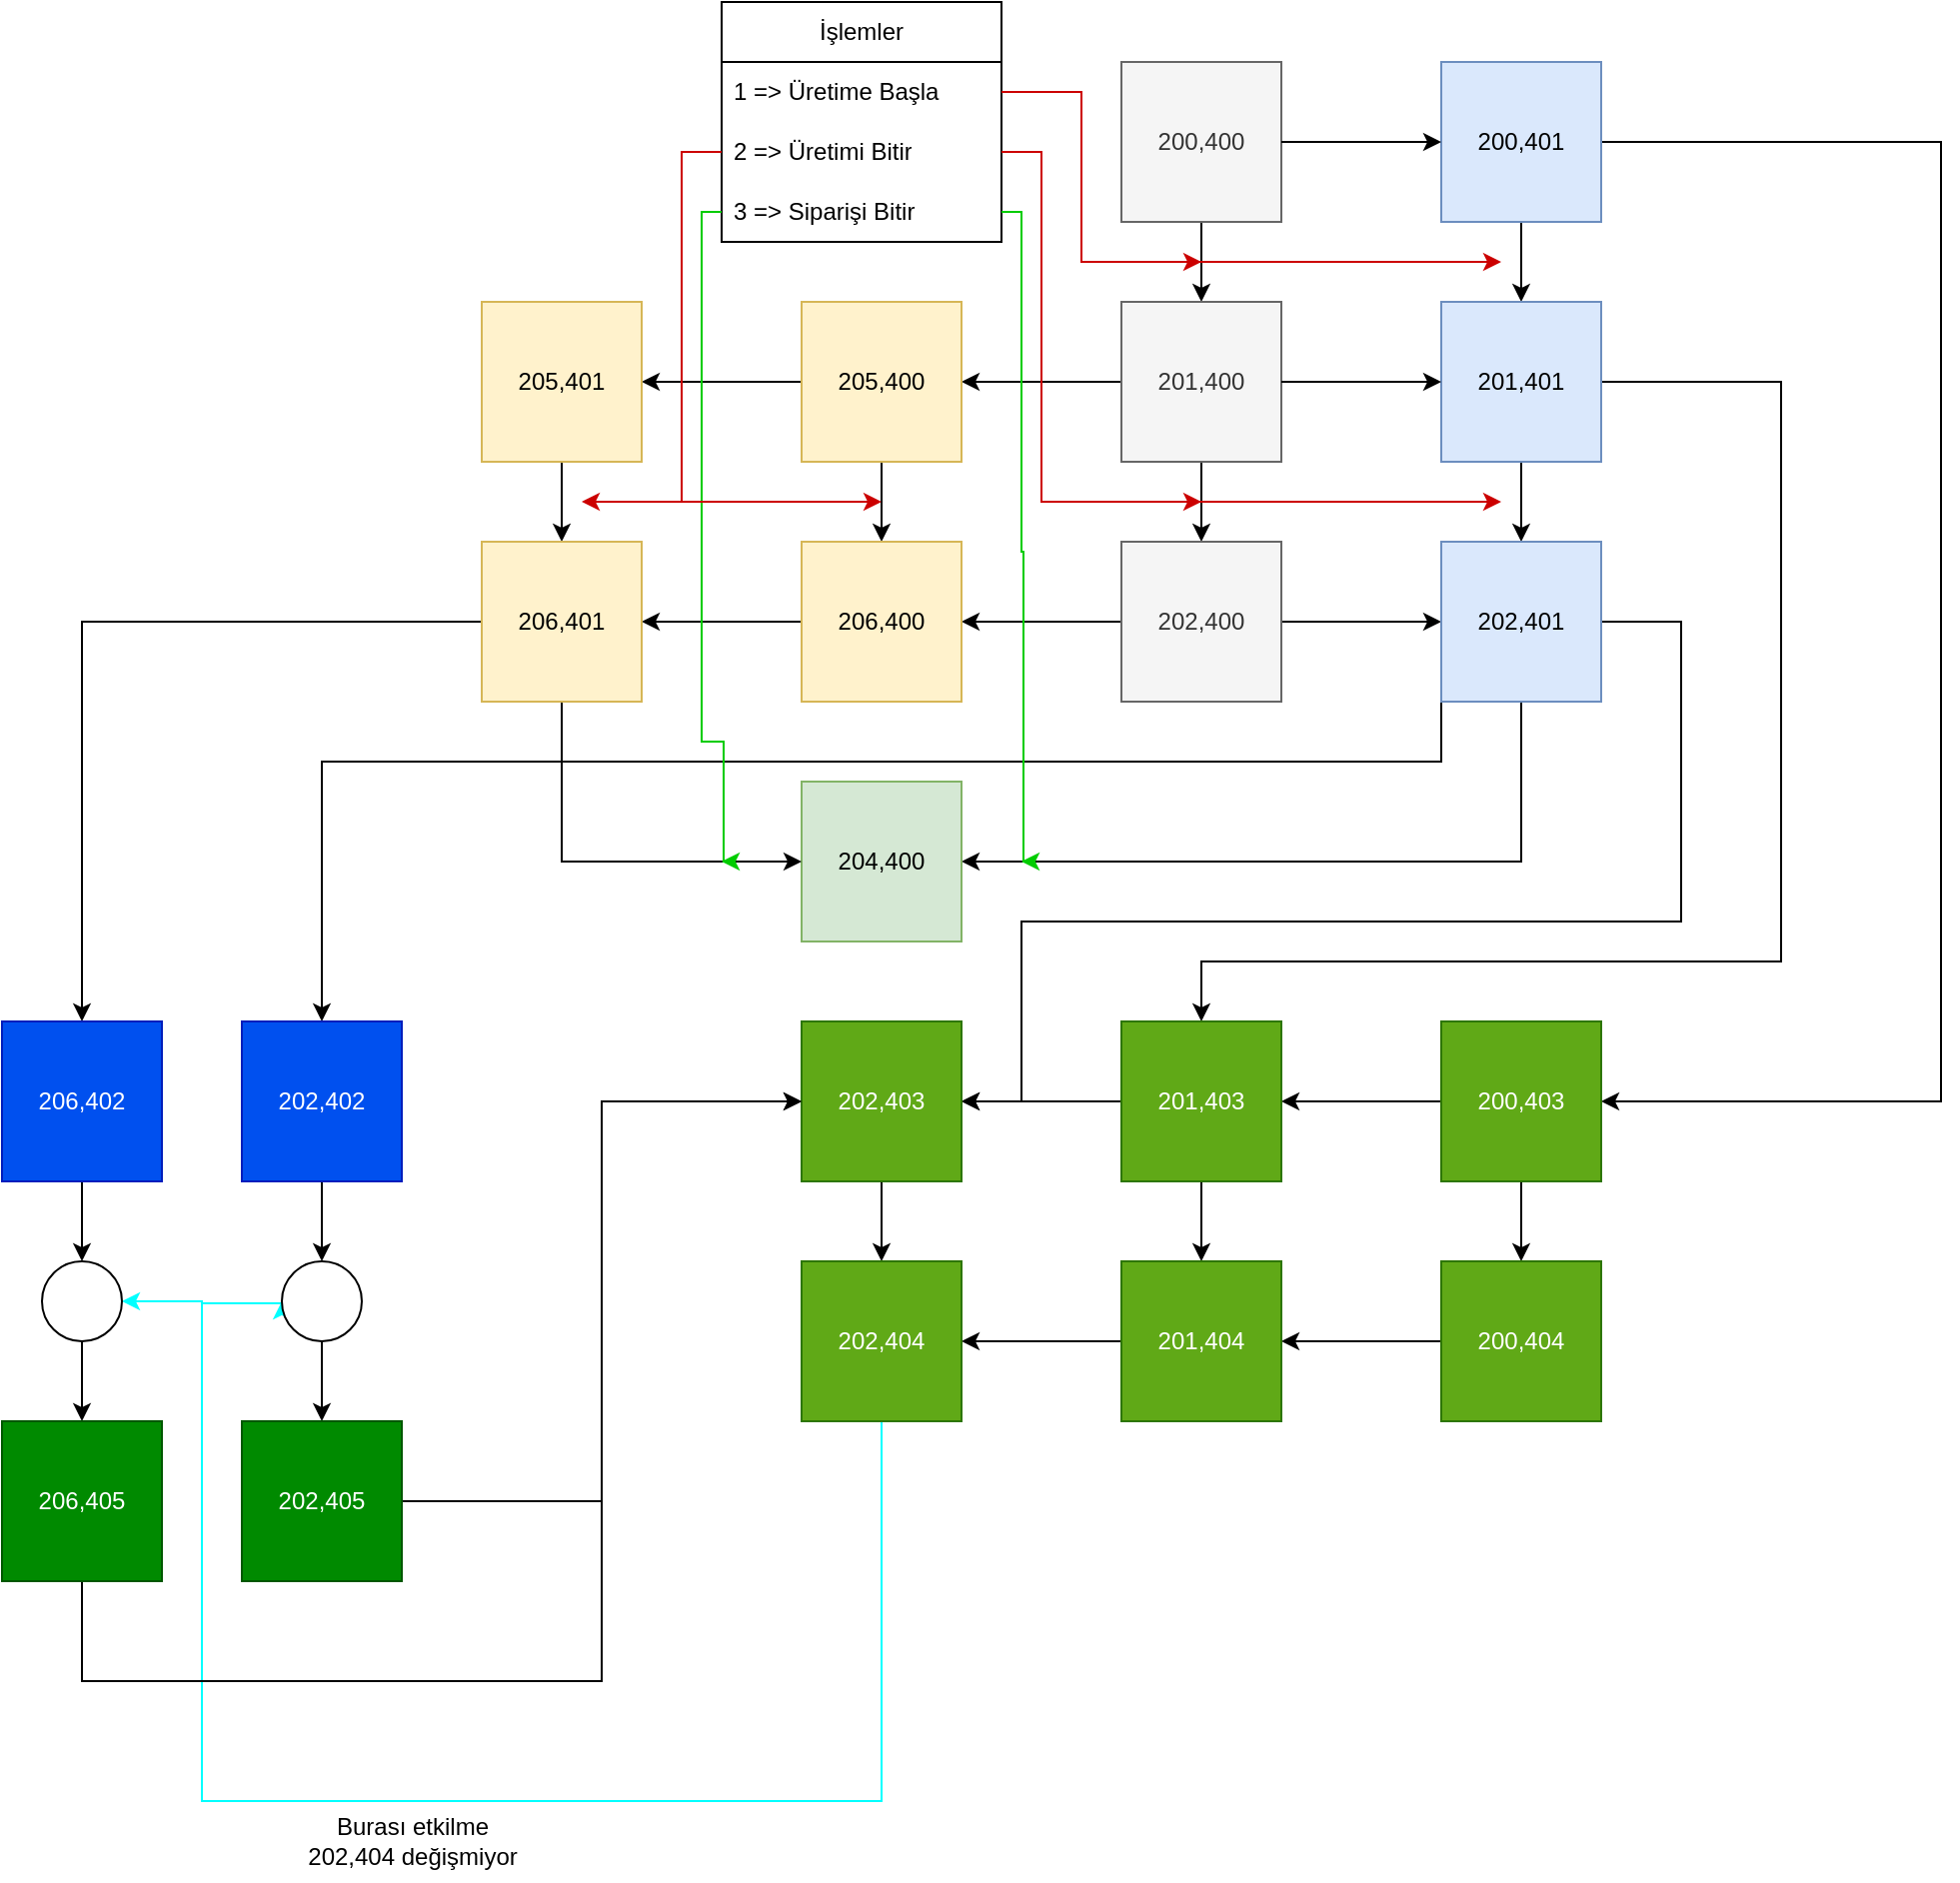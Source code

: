 <mxfile version="26.0.5">
  <diagram name="Sayfa -1" id="rt4rzsd_kUnmTgCIrP4J">
    <mxGraphModel dx="2261" dy="780" grid="1" gridSize="10" guides="1" tooltips="1" connect="1" arrows="1" fold="1" page="1" pageScale="1" pageWidth="827" pageHeight="1169" math="0" shadow="0">
      <root>
        <mxCell id="0" />
        <mxCell id="1" parent="0" />
        <mxCell id="Jg-Q7u7jgiy3Y-VFD5Qe-31" style="edgeStyle=orthogonalEdgeStyle;rounded=0;orthogonalLoop=1;jettySize=auto;html=1;entryX=0.5;entryY=0;entryDx=0;entryDy=0;" edge="1" parent="1" target="Jg-Q7u7jgiy3Y-VFD5Qe-4">
          <mxGeometry relative="1" as="geometry">
            <mxPoint x="520" y="80" as="sourcePoint" />
            <Array as="points">
              <mxPoint x="560" y="80" />
            </Array>
          </mxGeometry>
        </mxCell>
        <mxCell id="Jg-Q7u7jgiy3Y-VFD5Qe-32" style="edgeStyle=orthogonalEdgeStyle;rounded=0;orthogonalLoop=1;jettySize=auto;html=1;entryX=0.5;entryY=0;entryDx=0;entryDy=0;" edge="1" parent="1" source="Jg-Q7u7jgiy3Y-VFD5Qe-1" target="Jg-Q7u7jgiy3Y-VFD5Qe-2">
          <mxGeometry relative="1" as="geometry" />
        </mxCell>
        <mxCell id="Jg-Q7u7jgiy3Y-VFD5Qe-1" value="200,400" style="whiteSpace=wrap;html=1;aspect=fixed;fillColor=#f5f5f5;fontColor=#333333;strokeColor=#666666;" vertex="1" parent="1">
          <mxGeometry x="360" y="40" width="80" height="80" as="geometry" />
        </mxCell>
        <mxCell id="Jg-Q7u7jgiy3Y-VFD5Qe-10" style="edgeStyle=orthogonalEdgeStyle;rounded=0;orthogonalLoop=1;jettySize=auto;html=1;" edge="1" parent="1" source="Jg-Q7u7jgiy3Y-VFD5Qe-2" target="Jg-Q7u7jgiy3Y-VFD5Qe-5">
          <mxGeometry relative="1" as="geometry" />
        </mxCell>
        <mxCell id="Jg-Q7u7jgiy3Y-VFD5Qe-47" style="edgeStyle=orthogonalEdgeStyle;rounded=0;orthogonalLoop=1;jettySize=auto;html=1;entryX=1;entryY=0.5;entryDx=0;entryDy=0;" edge="1" parent="1" source="Jg-Q7u7jgiy3Y-VFD5Qe-2" target="Jg-Q7u7jgiy3Y-VFD5Qe-46">
          <mxGeometry relative="1" as="geometry" />
        </mxCell>
        <mxCell id="Jg-Q7u7jgiy3Y-VFD5Qe-2" value="201,400" style="whiteSpace=wrap;html=1;aspect=fixed;fillColor=#f5f5f5;fontColor=#333333;strokeColor=#666666;" vertex="1" parent="1">
          <mxGeometry x="360" y="160" width="80" height="80" as="geometry" />
        </mxCell>
        <mxCell id="Jg-Q7u7jgiy3Y-VFD5Qe-62" value="" style="edgeStyle=orthogonalEdgeStyle;rounded=0;orthogonalLoop=1;jettySize=auto;html=1;" edge="1" parent="1" source="Jg-Q7u7jgiy3Y-VFD5Qe-4" target="Jg-Q7u7jgiy3Y-VFD5Qe-6">
          <mxGeometry relative="1" as="geometry" />
        </mxCell>
        <mxCell id="Jg-Q7u7jgiy3Y-VFD5Qe-82" style="edgeStyle=orthogonalEdgeStyle;rounded=0;orthogonalLoop=1;jettySize=auto;html=1;entryX=1;entryY=0.5;entryDx=0;entryDy=0;" edge="1" parent="1" source="Jg-Q7u7jgiy3Y-VFD5Qe-4" target="Jg-Q7u7jgiy3Y-VFD5Qe-68">
          <mxGeometry relative="1" as="geometry">
            <Array as="points">
              <mxPoint x="770" y="80" />
              <mxPoint x="770" y="560" />
            </Array>
          </mxGeometry>
        </mxCell>
        <mxCell id="Jg-Q7u7jgiy3Y-VFD5Qe-4" value="200,401" style="whiteSpace=wrap;html=1;aspect=fixed;fillColor=#dae8fc;strokeColor=#6c8ebf;" vertex="1" parent="1">
          <mxGeometry x="520" y="40" width="80" height="80" as="geometry" />
        </mxCell>
        <mxCell id="Jg-Q7u7jgiy3Y-VFD5Qe-64" value="" style="edgeStyle=orthogonalEdgeStyle;rounded=0;orthogonalLoop=1;jettySize=auto;html=1;" edge="1" parent="1" source="Jg-Q7u7jgiy3Y-VFD5Qe-5" target="Jg-Q7u7jgiy3Y-VFD5Qe-8">
          <mxGeometry relative="1" as="geometry" />
        </mxCell>
        <mxCell id="Jg-Q7u7jgiy3Y-VFD5Qe-67" style="edgeStyle=orthogonalEdgeStyle;rounded=0;orthogonalLoop=1;jettySize=auto;html=1;entryX=1;entryY=0.5;entryDx=0;entryDy=0;" edge="1" parent="1" source="Jg-Q7u7jgiy3Y-VFD5Qe-5" target="Jg-Q7u7jgiy3Y-VFD5Qe-48">
          <mxGeometry relative="1" as="geometry" />
        </mxCell>
        <mxCell id="Jg-Q7u7jgiy3Y-VFD5Qe-5" value="202,400" style="whiteSpace=wrap;html=1;aspect=fixed;fillColor=#f5f5f5;fontColor=#333333;strokeColor=#666666;" vertex="1" parent="1">
          <mxGeometry x="360" y="280" width="80" height="80" as="geometry" />
        </mxCell>
        <mxCell id="Jg-Q7u7jgiy3Y-VFD5Qe-63" value="" style="edgeStyle=orthogonalEdgeStyle;rounded=0;orthogonalLoop=1;jettySize=auto;html=1;" edge="1" parent="1" source="Jg-Q7u7jgiy3Y-VFD5Qe-6" target="Jg-Q7u7jgiy3Y-VFD5Qe-8">
          <mxGeometry relative="1" as="geometry" />
        </mxCell>
        <mxCell id="Jg-Q7u7jgiy3Y-VFD5Qe-83" style="edgeStyle=orthogonalEdgeStyle;rounded=0;orthogonalLoop=1;jettySize=auto;html=1;" edge="1" parent="1" source="Jg-Q7u7jgiy3Y-VFD5Qe-6" target="Jg-Q7u7jgiy3Y-VFD5Qe-71">
          <mxGeometry relative="1" as="geometry">
            <Array as="points">
              <mxPoint x="690" y="200" />
              <mxPoint x="690" y="490" />
              <mxPoint x="400" y="490" />
            </Array>
          </mxGeometry>
        </mxCell>
        <mxCell id="Jg-Q7u7jgiy3Y-VFD5Qe-6" value="201,401" style="whiteSpace=wrap;html=1;aspect=fixed;fillColor=#dae8fc;strokeColor=#6c8ebf;" vertex="1" parent="1">
          <mxGeometry x="520" y="160" width="80" height="80" as="geometry" />
        </mxCell>
        <mxCell id="Jg-Q7u7jgiy3Y-VFD5Qe-66" style="edgeStyle=orthogonalEdgeStyle;rounded=0;orthogonalLoop=1;jettySize=auto;html=1;entryX=1;entryY=0.5;entryDx=0;entryDy=0;" edge="1" parent="1" source="Jg-Q7u7jgiy3Y-VFD5Qe-8" target="Jg-Q7u7jgiy3Y-VFD5Qe-13">
          <mxGeometry relative="1" as="geometry">
            <Array as="points">
              <mxPoint x="560" y="440" />
            </Array>
          </mxGeometry>
        </mxCell>
        <mxCell id="Jg-Q7u7jgiy3Y-VFD5Qe-84" style="edgeStyle=orthogonalEdgeStyle;rounded=0;orthogonalLoop=1;jettySize=auto;html=1;exitX=0.5;exitY=1;exitDx=0;exitDy=0;" edge="1" parent="1" source="Jg-Q7u7jgiy3Y-VFD5Qe-8" target="Jg-Q7u7jgiy3Y-VFD5Qe-73">
          <mxGeometry relative="1" as="geometry">
            <Array as="points">
              <mxPoint x="560" y="320" />
              <mxPoint x="640" y="320" />
              <mxPoint x="640" y="470" />
              <mxPoint x="310" y="470" />
              <mxPoint x="310" y="560" />
            </Array>
          </mxGeometry>
        </mxCell>
        <mxCell id="Jg-Q7u7jgiy3Y-VFD5Qe-86" style="edgeStyle=orthogonalEdgeStyle;rounded=0;orthogonalLoop=1;jettySize=auto;html=1;exitX=0;exitY=1;exitDx=0;exitDy=0;entryX=0.5;entryY=0;entryDx=0;entryDy=0;" edge="1" parent="1" source="Jg-Q7u7jgiy3Y-VFD5Qe-8" target="Jg-Q7u7jgiy3Y-VFD5Qe-85">
          <mxGeometry relative="1" as="geometry">
            <Array as="points">
              <mxPoint x="520" y="390" />
              <mxPoint x="-40" y="390" />
            </Array>
          </mxGeometry>
        </mxCell>
        <mxCell id="Jg-Q7u7jgiy3Y-VFD5Qe-8" value="202,401" style="whiteSpace=wrap;html=1;aspect=fixed;fillColor=#dae8fc;strokeColor=#6c8ebf;" vertex="1" parent="1">
          <mxGeometry x="520" y="280" width="80" height="80" as="geometry" />
        </mxCell>
        <mxCell id="Jg-Q7u7jgiy3Y-VFD5Qe-13" value="204,400" style="whiteSpace=wrap;html=1;aspect=fixed;fillColor=#d5e8d4;strokeColor=#82b366;" vertex="1" parent="1">
          <mxGeometry x="200" y="400" width="80" height="80" as="geometry" />
        </mxCell>
        <mxCell id="Jg-Q7u7jgiy3Y-VFD5Qe-18" style="edgeStyle=orthogonalEdgeStyle;rounded=0;orthogonalLoop=1;jettySize=auto;html=1;entryX=0;entryY=0.5;entryDx=0;entryDy=0;" edge="1" parent="1" source="Jg-Q7u7jgiy3Y-VFD5Qe-2" target="Jg-Q7u7jgiy3Y-VFD5Qe-6">
          <mxGeometry relative="1" as="geometry">
            <Array as="points">
              <mxPoint x="500" y="200" />
              <mxPoint x="500" y="200" />
            </Array>
          </mxGeometry>
        </mxCell>
        <mxCell id="Jg-Q7u7jgiy3Y-VFD5Qe-49" value="" style="edgeStyle=orthogonalEdgeStyle;rounded=0;orthogonalLoop=1;jettySize=auto;html=1;" edge="1" parent="1" source="Jg-Q7u7jgiy3Y-VFD5Qe-46" target="Jg-Q7u7jgiy3Y-VFD5Qe-48">
          <mxGeometry relative="1" as="geometry" />
        </mxCell>
        <mxCell id="Jg-Q7u7jgiy3Y-VFD5Qe-57" style="edgeStyle=orthogonalEdgeStyle;rounded=0;orthogonalLoop=1;jettySize=auto;html=1;entryX=1;entryY=0.5;entryDx=0;entryDy=0;" edge="1" parent="1" source="Jg-Q7u7jgiy3Y-VFD5Qe-46" target="Jg-Q7u7jgiy3Y-VFD5Qe-50">
          <mxGeometry relative="1" as="geometry" />
        </mxCell>
        <mxCell id="Jg-Q7u7jgiy3Y-VFD5Qe-46" value="205,400" style="whiteSpace=wrap;html=1;aspect=fixed;fillColor=#fff2cc;strokeColor=#d6b656;" vertex="1" parent="1">
          <mxGeometry x="200" y="160" width="80" height="80" as="geometry" />
        </mxCell>
        <mxCell id="Jg-Q7u7jgiy3Y-VFD5Qe-61" value="" style="edgeStyle=orthogonalEdgeStyle;rounded=0;orthogonalLoop=1;jettySize=auto;html=1;" edge="1" parent="1" source="Jg-Q7u7jgiy3Y-VFD5Qe-48" target="Jg-Q7u7jgiy3Y-VFD5Qe-51">
          <mxGeometry relative="1" as="geometry" />
        </mxCell>
        <mxCell id="Jg-Q7u7jgiy3Y-VFD5Qe-48" value="206,400" style="whiteSpace=wrap;html=1;aspect=fixed;fillColor=#fff2cc;strokeColor=#d6b656;" vertex="1" parent="1">
          <mxGeometry x="200" y="280" width="80" height="80" as="geometry" />
        </mxCell>
        <mxCell id="Jg-Q7u7jgiy3Y-VFD5Qe-58" value="" style="edgeStyle=orthogonalEdgeStyle;rounded=0;orthogonalLoop=1;jettySize=auto;html=1;" edge="1" parent="1" source="Jg-Q7u7jgiy3Y-VFD5Qe-50" target="Jg-Q7u7jgiy3Y-VFD5Qe-51">
          <mxGeometry relative="1" as="geometry" />
        </mxCell>
        <mxCell id="Jg-Q7u7jgiy3Y-VFD5Qe-50" value="205,401" style="whiteSpace=wrap;html=1;aspect=fixed;fillColor=#fff2cc;strokeColor=#d6b656;" vertex="1" parent="1">
          <mxGeometry x="40" y="160" width="80" height="80" as="geometry" />
        </mxCell>
        <mxCell id="Jg-Q7u7jgiy3Y-VFD5Qe-56" style="edgeStyle=orthogonalEdgeStyle;rounded=0;orthogonalLoop=1;jettySize=auto;html=1;entryX=0;entryY=0.5;entryDx=0;entryDy=0;" edge="1" parent="1" source="Jg-Q7u7jgiy3Y-VFD5Qe-51" target="Jg-Q7u7jgiy3Y-VFD5Qe-13">
          <mxGeometry relative="1" as="geometry">
            <Array as="points">
              <mxPoint x="80" y="440" />
            </Array>
          </mxGeometry>
        </mxCell>
        <mxCell id="Jg-Q7u7jgiy3Y-VFD5Qe-88" style="edgeStyle=orthogonalEdgeStyle;rounded=0;orthogonalLoop=1;jettySize=auto;html=1;exitX=0;exitY=0.5;exitDx=0;exitDy=0;entryX=0.5;entryY=0;entryDx=0;entryDy=0;" edge="1" parent="1" source="Jg-Q7u7jgiy3Y-VFD5Qe-51" target="Jg-Q7u7jgiy3Y-VFD5Qe-87">
          <mxGeometry relative="1" as="geometry" />
        </mxCell>
        <mxCell id="Jg-Q7u7jgiy3Y-VFD5Qe-51" value="206,401" style="whiteSpace=wrap;html=1;aspect=fixed;fillColor=#fff2cc;strokeColor=#d6b656;" vertex="1" parent="1">
          <mxGeometry x="40" y="280" width="80" height="80" as="geometry" />
        </mxCell>
        <mxCell id="Jg-Q7u7jgiy3Y-VFD5Qe-59" value="" style="edgeStyle=orthogonalEdgeStyle;rounded=0;orthogonalLoop=1;jettySize=auto;html=1;entryX=0;entryY=0.5;entryDx=0;entryDy=0;" edge="1" parent="1" source="Jg-Q7u7jgiy3Y-VFD5Qe-1" target="Jg-Q7u7jgiy3Y-VFD5Qe-4">
          <mxGeometry relative="1" as="geometry">
            <mxPoint x="440" y="80" as="sourcePoint" />
            <mxPoint x="480" y="40" as="targetPoint" />
            <Array as="points" />
          </mxGeometry>
        </mxCell>
        <mxCell id="Jg-Q7u7jgiy3Y-VFD5Qe-77" style="edgeStyle=orthogonalEdgeStyle;rounded=0;orthogonalLoop=1;jettySize=auto;html=1;exitX=0;exitY=0.5;exitDx=0;exitDy=0;entryX=1;entryY=0.5;entryDx=0;entryDy=0;" edge="1" parent="1" source="Jg-Q7u7jgiy3Y-VFD5Qe-68" target="Jg-Q7u7jgiy3Y-VFD5Qe-71">
          <mxGeometry relative="1" as="geometry">
            <Array as="points">
              <mxPoint x="480" y="560" />
              <mxPoint x="480" y="560" />
            </Array>
          </mxGeometry>
        </mxCell>
        <mxCell id="Jg-Q7u7jgiy3Y-VFD5Qe-79" style="edgeStyle=orthogonalEdgeStyle;rounded=0;orthogonalLoop=1;jettySize=auto;html=1;exitX=0.5;exitY=1;exitDx=0;exitDy=0;entryX=0.5;entryY=0;entryDx=0;entryDy=0;" edge="1" parent="1" source="Jg-Q7u7jgiy3Y-VFD5Qe-68" target="Jg-Q7u7jgiy3Y-VFD5Qe-69">
          <mxGeometry relative="1" as="geometry" />
        </mxCell>
        <mxCell id="Jg-Q7u7jgiy3Y-VFD5Qe-68" value="200,403" style="whiteSpace=wrap;html=1;aspect=fixed;fillColor=#60a917;strokeColor=#2D7600;fontColor=#ffffff;" vertex="1" parent="1">
          <mxGeometry x="520" y="520" width="80" height="80" as="geometry" />
        </mxCell>
        <mxCell id="Jg-Q7u7jgiy3Y-VFD5Qe-80" style="edgeStyle=orthogonalEdgeStyle;rounded=0;orthogonalLoop=1;jettySize=auto;html=1;exitX=0;exitY=0.5;exitDx=0;exitDy=0;entryX=1;entryY=0.5;entryDx=0;entryDy=0;" edge="1" parent="1" source="Jg-Q7u7jgiy3Y-VFD5Qe-69" target="Jg-Q7u7jgiy3Y-VFD5Qe-72">
          <mxGeometry relative="1" as="geometry" />
        </mxCell>
        <mxCell id="Jg-Q7u7jgiy3Y-VFD5Qe-69" value="200,404" style="whiteSpace=wrap;html=1;aspect=fixed;fillColor=#60a917;fontColor=#ffffff;strokeColor=#2D7600;" vertex="1" parent="1">
          <mxGeometry x="520" y="640" width="80" height="80" as="geometry" />
        </mxCell>
        <mxCell id="Jg-Q7u7jgiy3Y-VFD5Qe-76" style="edgeStyle=orthogonalEdgeStyle;rounded=0;orthogonalLoop=1;jettySize=auto;html=1;exitX=0;exitY=0.5;exitDx=0;exitDy=0;entryX=1;entryY=0.5;entryDx=0;entryDy=0;" edge="1" parent="1" source="Jg-Q7u7jgiy3Y-VFD5Qe-71" target="Jg-Q7u7jgiy3Y-VFD5Qe-73">
          <mxGeometry relative="1" as="geometry" />
        </mxCell>
        <mxCell id="Jg-Q7u7jgiy3Y-VFD5Qe-78" style="edgeStyle=orthogonalEdgeStyle;rounded=0;orthogonalLoop=1;jettySize=auto;html=1;exitX=0.5;exitY=1;exitDx=0;exitDy=0;entryX=0.5;entryY=0;entryDx=0;entryDy=0;" edge="1" parent="1" source="Jg-Q7u7jgiy3Y-VFD5Qe-71" target="Jg-Q7u7jgiy3Y-VFD5Qe-72">
          <mxGeometry relative="1" as="geometry" />
        </mxCell>
        <mxCell id="Jg-Q7u7jgiy3Y-VFD5Qe-71" value="201,403" style="whiteSpace=wrap;html=1;aspect=fixed;fillColor=#60a917;fontColor=#ffffff;strokeColor=#2D7600;" vertex="1" parent="1">
          <mxGeometry x="360" y="520" width="80" height="80" as="geometry" />
        </mxCell>
        <mxCell id="Jg-Q7u7jgiy3Y-VFD5Qe-81" style="edgeStyle=orthogonalEdgeStyle;rounded=0;orthogonalLoop=1;jettySize=auto;html=1;exitX=0;exitY=0.5;exitDx=0;exitDy=0;entryX=1;entryY=0.5;entryDx=0;entryDy=0;" edge="1" parent="1" source="Jg-Q7u7jgiy3Y-VFD5Qe-72" target="Jg-Q7u7jgiy3Y-VFD5Qe-74">
          <mxGeometry relative="1" as="geometry" />
        </mxCell>
        <mxCell id="Jg-Q7u7jgiy3Y-VFD5Qe-72" value="201,404" style="whiteSpace=wrap;html=1;aspect=fixed;fillColor=#60a917;fontColor=#ffffff;strokeColor=#2D7600;" vertex="1" parent="1">
          <mxGeometry x="360" y="640" width="80" height="80" as="geometry" />
        </mxCell>
        <mxCell id="Jg-Q7u7jgiy3Y-VFD5Qe-75" style="edgeStyle=orthogonalEdgeStyle;rounded=0;orthogonalLoop=1;jettySize=auto;html=1;exitX=0.5;exitY=1;exitDx=0;exitDy=0;entryX=0.5;entryY=0;entryDx=0;entryDy=0;" edge="1" parent="1" source="Jg-Q7u7jgiy3Y-VFD5Qe-73" target="Jg-Q7u7jgiy3Y-VFD5Qe-74">
          <mxGeometry relative="1" as="geometry" />
        </mxCell>
        <mxCell id="Jg-Q7u7jgiy3Y-VFD5Qe-73" value="202,403" style="whiteSpace=wrap;html=1;aspect=fixed;fillColor=#60a917;fontColor=#ffffff;strokeColor=#2D7600;" vertex="1" parent="1">
          <mxGeometry x="200" y="520" width="80" height="80" as="geometry" />
        </mxCell>
        <mxCell id="Jg-Q7u7jgiy3Y-VFD5Qe-92" style="edgeStyle=orthogonalEdgeStyle;rounded=0;orthogonalLoop=1;jettySize=auto;html=1;strokeColor=#00FFFF;" edge="1" parent="1" source="Jg-Q7u7jgiy3Y-VFD5Qe-74">
          <mxGeometry relative="1" as="geometry">
            <mxPoint x="-60" y="660" as="targetPoint" />
            <Array as="points">
              <mxPoint x="240" y="910" />
              <mxPoint x="-100" y="910" />
              <mxPoint x="-100" y="661" />
            </Array>
          </mxGeometry>
        </mxCell>
        <mxCell id="Jg-Q7u7jgiy3Y-VFD5Qe-100" style="edgeStyle=orthogonalEdgeStyle;rounded=0;orthogonalLoop=1;jettySize=auto;html=1;entryX=1;entryY=0.5;entryDx=0;entryDy=0;strokeColor=#00FFFF;" edge="1" parent="1" source="Jg-Q7u7jgiy3Y-VFD5Qe-74" target="Jg-Q7u7jgiy3Y-VFD5Qe-98">
          <mxGeometry relative="1" as="geometry">
            <Array as="points">
              <mxPoint x="240" y="910" />
              <mxPoint x="-100" y="910" />
              <mxPoint x="-100" y="660" />
            </Array>
          </mxGeometry>
        </mxCell>
        <mxCell id="Jg-Q7u7jgiy3Y-VFD5Qe-74" value="202,404" style="whiteSpace=wrap;html=1;aspect=fixed;fillColor=#60a917;fontColor=#ffffff;strokeColor=#2D7600;" vertex="1" parent="1">
          <mxGeometry x="200" y="640" width="80" height="80" as="geometry" />
        </mxCell>
        <mxCell id="Jg-Q7u7jgiy3Y-VFD5Qe-94" style="edgeStyle=orthogonalEdgeStyle;rounded=0;orthogonalLoop=1;jettySize=auto;html=1;exitX=0.5;exitY=1;exitDx=0;exitDy=0;entryX=0.5;entryY=0;entryDx=0;entryDy=0;" edge="1" parent="1" source="Jg-Q7u7jgiy3Y-VFD5Qe-85" target="Jg-Q7u7jgiy3Y-VFD5Qe-89">
          <mxGeometry relative="1" as="geometry" />
        </mxCell>
        <mxCell id="Jg-Q7u7jgiy3Y-VFD5Qe-85" value="202,402" style="whiteSpace=wrap;html=1;aspect=fixed;fillColor=#0050ef;fontColor=#ffffff;strokeColor=#001DBC;" vertex="1" parent="1">
          <mxGeometry x="-80" y="520" width="80" height="80" as="geometry" />
        </mxCell>
        <mxCell id="Jg-Q7u7jgiy3Y-VFD5Qe-99" style="edgeStyle=orthogonalEdgeStyle;rounded=0;orthogonalLoop=1;jettySize=auto;html=1;entryX=0.5;entryY=0;entryDx=0;entryDy=0;" edge="1" parent="1" source="Jg-Q7u7jgiy3Y-VFD5Qe-87" target="Jg-Q7u7jgiy3Y-VFD5Qe-98">
          <mxGeometry relative="1" as="geometry" />
        </mxCell>
        <mxCell id="Jg-Q7u7jgiy3Y-VFD5Qe-87" value="206,402" style="whiteSpace=wrap;html=1;aspect=fixed;fillColor=#0050ef;fontColor=#ffffff;strokeColor=#001DBC;" vertex="1" parent="1">
          <mxGeometry x="-200" y="520" width="80" height="80" as="geometry" />
        </mxCell>
        <mxCell id="Jg-Q7u7jgiy3Y-VFD5Qe-95" style="edgeStyle=orthogonalEdgeStyle;rounded=0;orthogonalLoop=1;jettySize=auto;html=1;exitX=0.5;exitY=1;exitDx=0;exitDy=0;entryX=0.5;entryY=0;entryDx=0;entryDy=0;" edge="1" parent="1" source="Jg-Q7u7jgiy3Y-VFD5Qe-89" target="Jg-Q7u7jgiy3Y-VFD5Qe-93">
          <mxGeometry relative="1" as="geometry" />
        </mxCell>
        <mxCell id="Jg-Q7u7jgiy3Y-VFD5Qe-89" value="" style="ellipse;whiteSpace=wrap;html=1;aspect=fixed;" vertex="1" parent="1">
          <mxGeometry x="-60" y="640" width="40" height="40" as="geometry" />
        </mxCell>
        <mxCell id="Jg-Q7u7jgiy3Y-VFD5Qe-97" style="edgeStyle=orthogonalEdgeStyle;rounded=0;orthogonalLoop=1;jettySize=auto;html=1;exitX=1;exitY=0.5;exitDx=0;exitDy=0;entryX=0;entryY=0.5;entryDx=0;entryDy=0;" edge="1" parent="1" source="Jg-Q7u7jgiy3Y-VFD5Qe-93" target="Jg-Q7u7jgiy3Y-VFD5Qe-73">
          <mxGeometry relative="1" as="geometry" />
        </mxCell>
        <mxCell id="Jg-Q7u7jgiy3Y-VFD5Qe-93" value="202,405" style="whiteSpace=wrap;html=1;aspect=fixed;fillColor=#008a00;fontColor=#ffffff;strokeColor=#005700;" vertex="1" parent="1">
          <mxGeometry x="-80" y="720" width="80" height="80" as="geometry" />
        </mxCell>
        <mxCell id="Jg-Q7u7jgiy3Y-VFD5Qe-96" value="Burası etkilme&lt;br&gt;202,404 değişmiyor" style="text;html=1;align=center;verticalAlign=middle;resizable=0;points=[];autosize=1;strokeColor=none;fillColor=none;" vertex="1" parent="1">
          <mxGeometry x="-60" y="910" width="130" height="40" as="geometry" />
        </mxCell>
        <mxCell id="Jg-Q7u7jgiy3Y-VFD5Qe-102" style="edgeStyle=orthogonalEdgeStyle;rounded=0;orthogonalLoop=1;jettySize=auto;html=1;entryX=0.5;entryY=0;entryDx=0;entryDy=0;" edge="1" parent="1" source="Jg-Q7u7jgiy3Y-VFD5Qe-98" target="Jg-Q7u7jgiy3Y-VFD5Qe-101">
          <mxGeometry relative="1" as="geometry" />
        </mxCell>
        <mxCell id="Jg-Q7u7jgiy3Y-VFD5Qe-98" value="" style="ellipse;whiteSpace=wrap;html=1;aspect=fixed;" vertex="1" parent="1">
          <mxGeometry x="-180" y="640" width="40" height="40" as="geometry" />
        </mxCell>
        <mxCell id="Jg-Q7u7jgiy3Y-VFD5Qe-103" style="edgeStyle=orthogonalEdgeStyle;rounded=0;orthogonalLoop=1;jettySize=auto;html=1;" edge="1" parent="1" source="Jg-Q7u7jgiy3Y-VFD5Qe-101" target="Jg-Q7u7jgiy3Y-VFD5Qe-73">
          <mxGeometry relative="1" as="geometry">
            <Array as="points">
              <mxPoint x="-160" y="850" />
              <mxPoint x="100" y="850" />
              <mxPoint x="100" y="560" />
            </Array>
          </mxGeometry>
        </mxCell>
        <mxCell id="Jg-Q7u7jgiy3Y-VFD5Qe-101" value="206,405" style="whiteSpace=wrap;html=1;aspect=fixed;fillColor=#008a00;fontColor=#ffffff;strokeColor=#005700;" vertex="1" parent="1">
          <mxGeometry x="-200" y="720" width="80" height="80" as="geometry" />
        </mxCell>
        <mxCell id="Jg-Q7u7jgiy3Y-VFD5Qe-105" value="İşlemler" style="swimlane;fontStyle=0;childLayout=stackLayout;horizontal=1;startSize=30;horizontalStack=0;resizeParent=1;resizeParentMax=0;resizeLast=0;collapsible=1;marginBottom=0;whiteSpace=wrap;html=1;" vertex="1" parent="1">
          <mxGeometry x="160" y="10" width="140" height="120" as="geometry">
            <mxRectangle x="630" y="760" width="80" height="30" as="alternateBounds" />
          </mxGeometry>
        </mxCell>
        <mxCell id="Jg-Q7u7jgiy3Y-VFD5Qe-106" value="1 =&amp;gt; Üretime Başla" style="text;strokeColor=none;fillColor=none;align=left;verticalAlign=middle;spacingLeft=4;spacingRight=4;overflow=hidden;points=[[0,0.5],[1,0.5]];portConstraint=eastwest;rotatable=0;whiteSpace=wrap;html=1;" vertex="1" parent="Jg-Q7u7jgiy3Y-VFD5Qe-105">
          <mxGeometry y="30" width="140" height="30" as="geometry" />
        </mxCell>
        <mxCell id="Jg-Q7u7jgiy3Y-VFD5Qe-107" value="2 =&amp;gt; Üretimi Bitir" style="text;strokeColor=none;fillColor=none;align=left;verticalAlign=middle;spacingLeft=4;spacingRight=4;overflow=hidden;points=[[0,0.5],[1,0.5]];portConstraint=eastwest;rotatable=0;whiteSpace=wrap;html=1;" vertex="1" parent="Jg-Q7u7jgiy3Y-VFD5Qe-105">
          <mxGeometry y="60" width="140" height="30" as="geometry" />
        </mxCell>
        <mxCell id="Jg-Q7u7jgiy3Y-VFD5Qe-120" style="edgeStyle=orthogonalEdgeStyle;rounded=0;orthogonalLoop=1;jettySize=auto;html=1;strokeColor=#00CC00;" edge="1" parent="Jg-Q7u7jgiy3Y-VFD5Qe-105" source="Jg-Q7u7jgiy3Y-VFD5Qe-108">
          <mxGeometry relative="1" as="geometry">
            <mxPoint y="430" as="targetPoint" />
            <Array as="points">
              <mxPoint x="-10" y="105" />
              <mxPoint x="-10" y="370" />
              <mxPoint x="1" y="370" />
            </Array>
          </mxGeometry>
        </mxCell>
        <mxCell id="Jg-Q7u7jgiy3Y-VFD5Qe-121" style="edgeStyle=orthogonalEdgeStyle;rounded=0;orthogonalLoop=1;jettySize=auto;html=1;exitX=1;exitY=0.5;exitDx=0;exitDy=0;strokeColor=#00CC00;" edge="1" parent="Jg-Q7u7jgiy3Y-VFD5Qe-105" source="Jg-Q7u7jgiy3Y-VFD5Qe-108">
          <mxGeometry relative="1" as="geometry">
            <mxPoint x="150" y="430" as="targetPoint" />
            <Array as="points">
              <mxPoint x="150" y="105" />
              <mxPoint x="150" y="275" />
              <mxPoint x="151" y="275" />
            </Array>
          </mxGeometry>
        </mxCell>
        <mxCell id="Jg-Q7u7jgiy3Y-VFD5Qe-108" value="3 =&amp;gt; Siparişi Bitir" style="text;strokeColor=none;fillColor=none;align=left;verticalAlign=middle;spacingLeft=4;spacingRight=4;overflow=hidden;points=[[0,0.5],[1,0.5]];portConstraint=eastwest;rotatable=0;whiteSpace=wrap;html=1;" vertex="1" parent="Jg-Q7u7jgiy3Y-VFD5Qe-105">
          <mxGeometry y="90" width="140" height="30" as="geometry" />
        </mxCell>
        <mxCell id="Jg-Q7u7jgiy3Y-VFD5Qe-114" style="edgeStyle=orthogonalEdgeStyle;rounded=0;orthogonalLoop=1;jettySize=auto;html=1;exitX=1;exitY=0.5;exitDx=0;exitDy=0;strokeColor=#CC0000;" edge="1" parent="1" source="Jg-Q7u7jgiy3Y-VFD5Qe-106">
          <mxGeometry relative="1" as="geometry">
            <mxPoint x="400" y="140" as="targetPoint" />
            <Array as="points">
              <mxPoint x="340" y="55" />
              <mxPoint x="340" y="140" />
            </Array>
          </mxGeometry>
        </mxCell>
        <mxCell id="Jg-Q7u7jgiy3Y-VFD5Qe-115" style="edgeStyle=orthogonalEdgeStyle;rounded=0;orthogonalLoop=1;jettySize=auto;html=1;exitX=1;exitY=0.5;exitDx=0;exitDy=0;strokeColor=#CC0000;" edge="1" parent="1" source="Jg-Q7u7jgiy3Y-VFD5Qe-106">
          <mxGeometry relative="1" as="geometry">
            <mxPoint x="550" y="140" as="targetPoint" />
            <Array as="points">
              <mxPoint x="340" y="55" />
              <mxPoint x="340" y="140" />
            </Array>
          </mxGeometry>
        </mxCell>
        <mxCell id="Jg-Q7u7jgiy3Y-VFD5Qe-116" style="edgeStyle=orthogonalEdgeStyle;rounded=0;orthogonalLoop=1;jettySize=auto;html=1;strokeColor=#CC0000;" edge="1" parent="1" source="Jg-Q7u7jgiy3Y-VFD5Qe-107">
          <mxGeometry relative="1" as="geometry">
            <mxPoint x="400" y="260" as="targetPoint" />
            <Array as="points">
              <mxPoint x="320" y="85" />
              <mxPoint x="320" y="260" />
            </Array>
          </mxGeometry>
        </mxCell>
        <mxCell id="Jg-Q7u7jgiy3Y-VFD5Qe-117" style="edgeStyle=orthogonalEdgeStyle;rounded=0;orthogonalLoop=1;jettySize=auto;html=1;strokeColor=#CC0000;" edge="1" parent="1" source="Jg-Q7u7jgiy3Y-VFD5Qe-107">
          <mxGeometry relative="1" as="geometry">
            <mxPoint x="550" y="260" as="targetPoint" />
            <Array as="points">
              <mxPoint x="320" y="85" />
              <mxPoint x="320" y="260" />
              <mxPoint x="520" y="260" />
            </Array>
          </mxGeometry>
        </mxCell>
        <mxCell id="Jg-Q7u7jgiy3Y-VFD5Qe-118" style="edgeStyle=orthogonalEdgeStyle;rounded=0;orthogonalLoop=1;jettySize=auto;html=1;exitX=0;exitY=0.5;exitDx=0;exitDy=0;strokeColor=#CC0000;" edge="1" parent="1" source="Jg-Q7u7jgiy3Y-VFD5Qe-107">
          <mxGeometry relative="1" as="geometry">
            <mxPoint x="90" y="260" as="targetPoint" />
            <Array as="points">
              <mxPoint x="140" y="85" />
              <mxPoint x="140" y="260" />
            </Array>
          </mxGeometry>
        </mxCell>
        <mxCell id="Jg-Q7u7jgiy3Y-VFD5Qe-119" style="edgeStyle=orthogonalEdgeStyle;rounded=0;orthogonalLoop=1;jettySize=auto;html=1;exitX=0;exitY=0.5;exitDx=0;exitDy=0;strokeColor=#CC0000;" edge="1" parent="1" source="Jg-Q7u7jgiy3Y-VFD5Qe-107">
          <mxGeometry relative="1" as="geometry">
            <mxPoint x="240" y="260" as="targetPoint" />
            <Array as="points">
              <mxPoint x="140" y="85" />
              <mxPoint x="140" y="260" />
            </Array>
          </mxGeometry>
        </mxCell>
      </root>
    </mxGraphModel>
  </diagram>
</mxfile>
